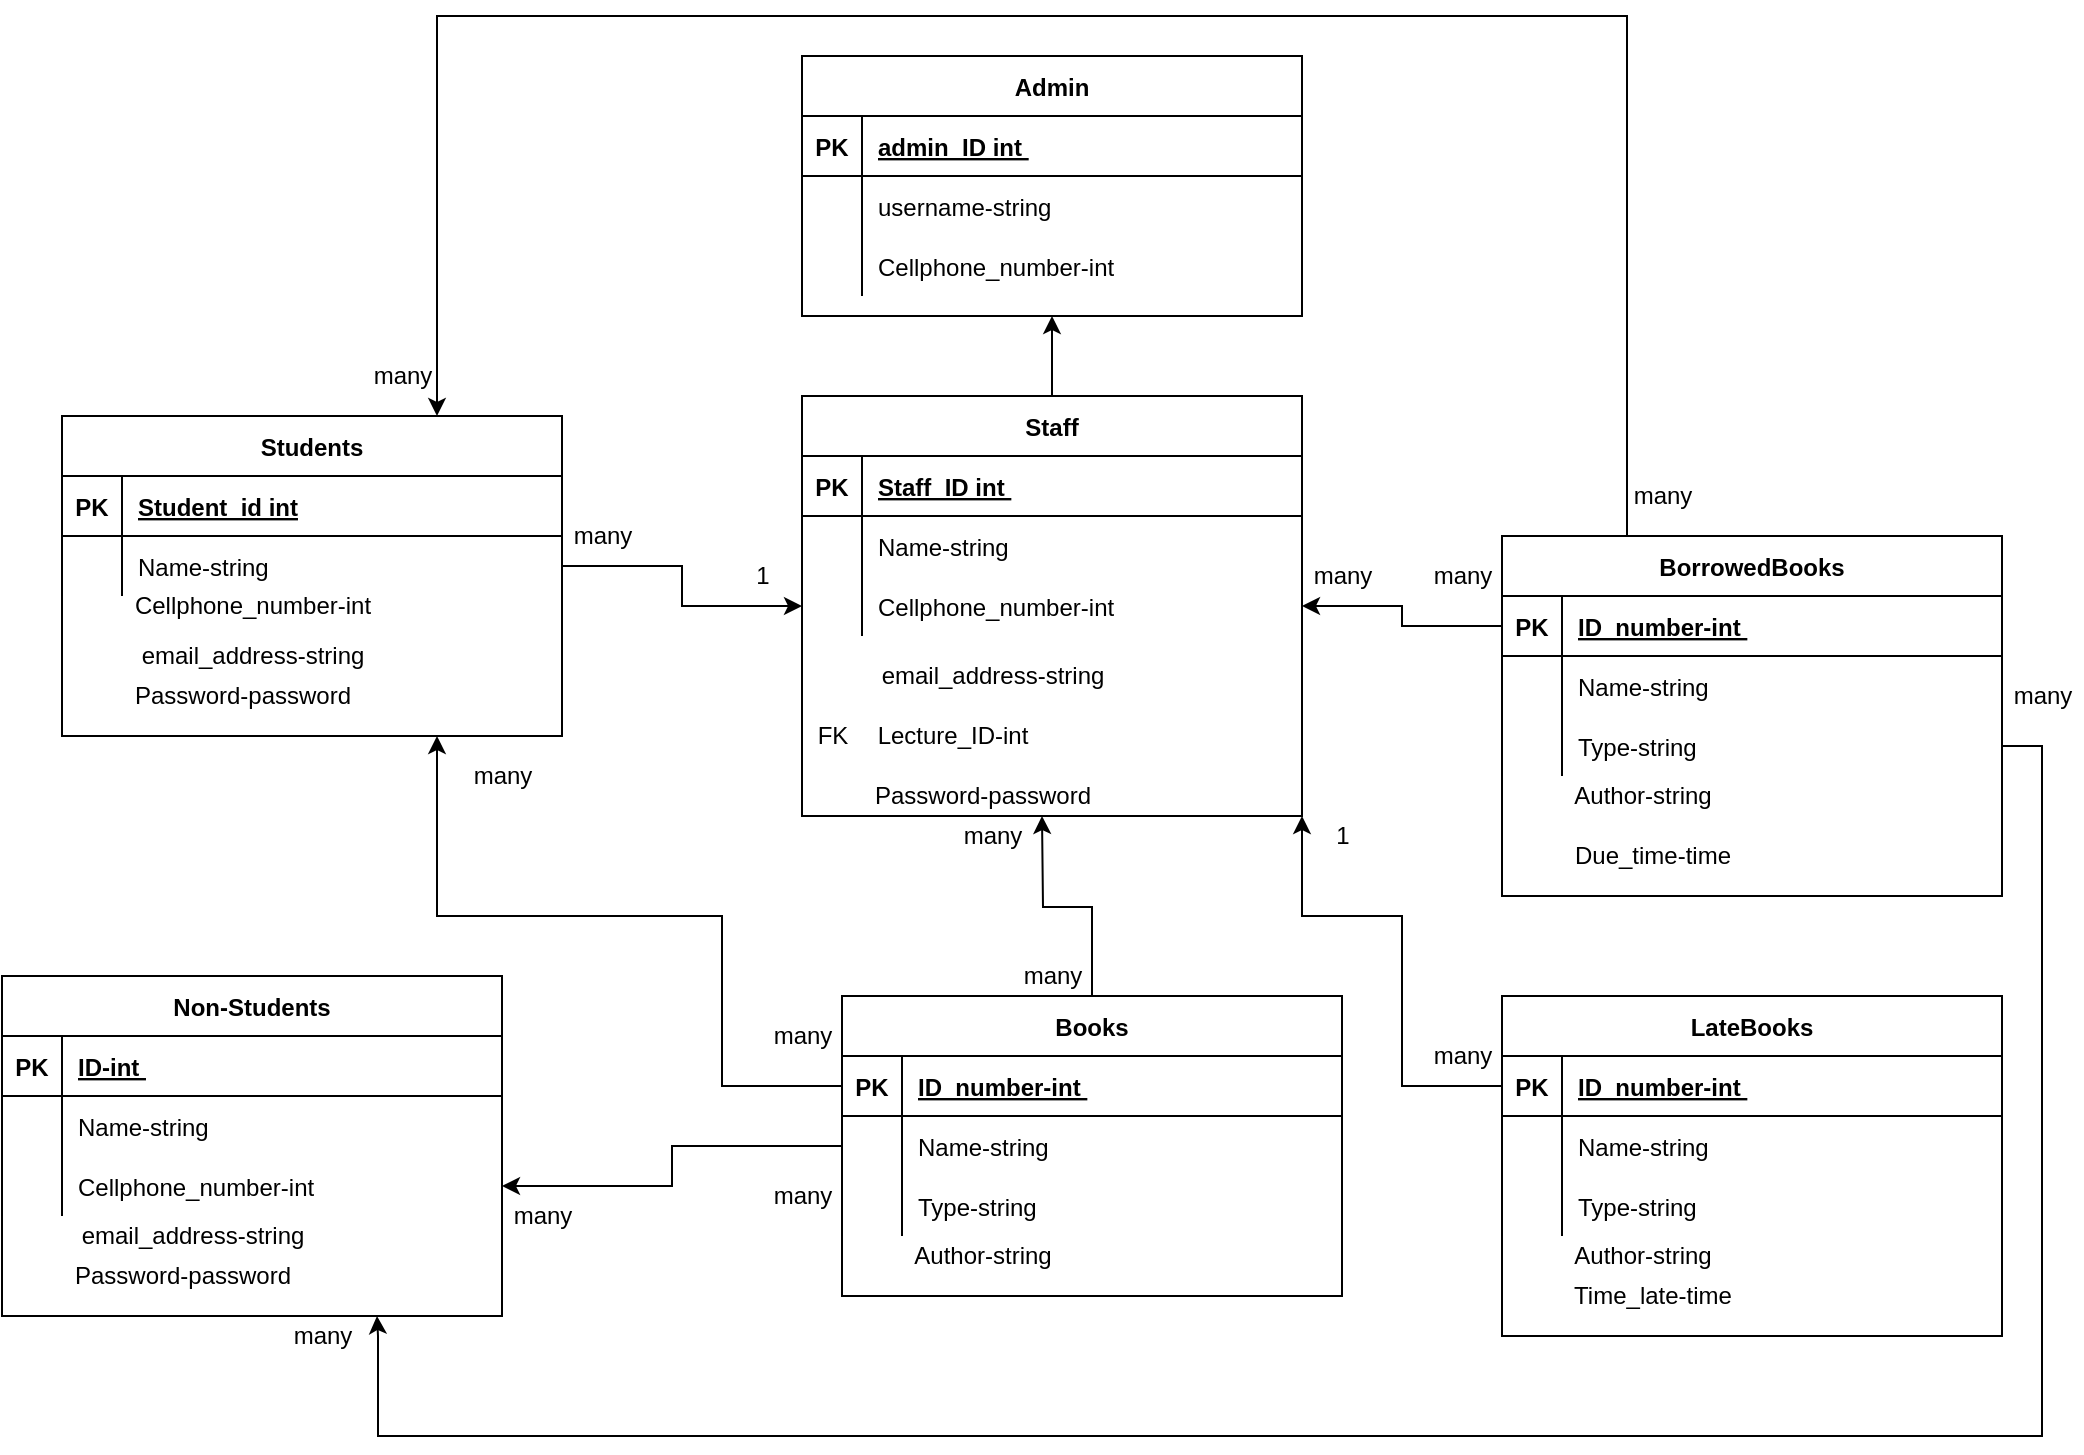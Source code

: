 <mxfile version="13.9.9" type="device"><diagram id="R2lEEEUBdFMjLlhIrx00" name="Page-1"><mxGraphModel dx="852" dy="1634" grid="1" gridSize="10" guides="1" tooltips="1" connect="1" arrows="1" fold="1" page="1" pageScale="1" pageWidth="850" pageHeight="1100" math="0" shadow="0" extFonts="Permanent Marker^https://fonts.googleapis.com/css?family=Permanent+Marker"><root><mxCell id="0"/><mxCell id="1" parent="0"/><mxCell id="MoTxkV0fan6MUDI6t8N7-85" value="" style="edgeStyle=orthogonalEdgeStyle;rounded=0;orthogonalLoop=1;jettySize=auto;html=1;" edge="1" parent="1" source="C-vyLk0tnHw3VtMMgP7b-2" target="MoTxkV0fan6MUDI6t8N7-75"><mxGeometry relative="1" as="geometry"/></mxCell><mxCell id="C-vyLk0tnHw3VtMMgP7b-2" value="Staff" style="shape=table;startSize=30;container=1;collapsible=1;childLayout=tableLayout;fixedRows=1;rowLines=0;fontStyle=1;align=center;resizeLast=1;" parent="1" vertex="1"><mxGeometry x="510" y="110" width="250" height="210" as="geometry"/></mxCell><mxCell id="C-vyLk0tnHw3VtMMgP7b-3" value="" style="shape=partialRectangle;collapsible=0;dropTarget=0;pointerEvents=0;fillColor=none;points=[[0,0.5],[1,0.5]];portConstraint=eastwest;top=0;left=0;right=0;bottom=1;" parent="C-vyLk0tnHw3VtMMgP7b-2" vertex="1"><mxGeometry y="30" width="250" height="30" as="geometry"/></mxCell><mxCell id="C-vyLk0tnHw3VtMMgP7b-4" value="PK" style="shape=partialRectangle;overflow=hidden;connectable=0;fillColor=none;top=0;left=0;bottom=0;right=0;fontStyle=1;" parent="C-vyLk0tnHw3VtMMgP7b-3" vertex="1"><mxGeometry width="30" height="30" as="geometry"/></mxCell><mxCell id="C-vyLk0tnHw3VtMMgP7b-5" value="Staff_ID int " style="shape=partialRectangle;overflow=hidden;connectable=0;fillColor=none;top=0;left=0;bottom=0;right=0;align=left;spacingLeft=6;fontStyle=5;" parent="C-vyLk0tnHw3VtMMgP7b-3" vertex="1"><mxGeometry x="30" width="220" height="30" as="geometry"/></mxCell><mxCell id="C-vyLk0tnHw3VtMMgP7b-6" value="" style="shape=partialRectangle;collapsible=0;dropTarget=0;pointerEvents=0;fillColor=none;points=[[0,0.5],[1,0.5]];portConstraint=eastwest;top=0;left=0;right=0;bottom=0;" parent="C-vyLk0tnHw3VtMMgP7b-2" vertex="1"><mxGeometry y="60" width="250" height="30" as="geometry"/></mxCell><mxCell id="C-vyLk0tnHw3VtMMgP7b-7" value="" style="shape=partialRectangle;overflow=hidden;connectable=0;fillColor=none;top=0;left=0;bottom=0;right=0;" parent="C-vyLk0tnHw3VtMMgP7b-6" vertex="1"><mxGeometry width="30" height="30" as="geometry"/></mxCell><mxCell id="C-vyLk0tnHw3VtMMgP7b-8" value="Name-string" style="shape=partialRectangle;overflow=hidden;connectable=0;fillColor=none;top=0;left=0;bottom=0;right=0;align=left;spacingLeft=6;" parent="C-vyLk0tnHw3VtMMgP7b-6" vertex="1"><mxGeometry x="30" width="220" height="30" as="geometry"/></mxCell><mxCell id="C-vyLk0tnHw3VtMMgP7b-9" value="" style="shape=partialRectangle;collapsible=0;dropTarget=0;pointerEvents=0;fillColor=none;points=[[0,0.5],[1,0.5]];portConstraint=eastwest;top=0;left=0;right=0;bottom=0;" parent="C-vyLk0tnHw3VtMMgP7b-2" vertex="1"><mxGeometry y="90" width="250" height="30" as="geometry"/></mxCell><mxCell id="C-vyLk0tnHw3VtMMgP7b-10" value="" style="shape=partialRectangle;overflow=hidden;connectable=0;fillColor=none;top=0;left=0;bottom=0;right=0;" parent="C-vyLk0tnHw3VtMMgP7b-9" vertex="1"><mxGeometry width="30" height="30" as="geometry"/></mxCell><mxCell id="C-vyLk0tnHw3VtMMgP7b-11" value="Cellphone_number-int" style="shape=partialRectangle;overflow=hidden;connectable=0;fillColor=none;top=0;left=0;bottom=0;right=0;align=left;spacingLeft=6;" parent="C-vyLk0tnHw3VtMMgP7b-9" vertex="1"><mxGeometry x="30" width="220" height="30" as="geometry"/></mxCell><mxCell id="C-vyLk0tnHw3VtMMgP7b-13" value="Non-Students" style="shape=table;startSize=30;container=1;collapsible=1;childLayout=tableLayout;fixedRows=1;rowLines=0;fontStyle=1;align=center;resizeLast=1;" parent="1" vertex="1"><mxGeometry x="110" y="400" width="250" height="170" as="geometry"/></mxCell><mxCell id="C-vyLk0tnHw3VtMMgP7b-14" value="" style="shape=partialRectangle;collapsible=0;dropTarget=0;pointerEvents=0;fillColor=none;points=[[0,0.5],[1,0.5]];portConstraint=eastwest;top=0;left=0;right=0;bottom=1;" parent="C-vyLk0tnHw3VtMMgP7b-13" vertex="1"><mxGeometry y="30" width="250" height="30" as="geometry"/></mxCell><mxCell id="C-vyLk0tnHw3VtMMgP7b-15" value="PK" style="shape=partialRectangle;overflow=hidden;connectable=0;fillColor=none;top=0;left=0;bottom=0;right=0;fontStyle=1;" parent="C-vyLk0tnHw3VtMMgP7b-14" vertex="1"><mxGeometry width="30" height="30" as="geometry"/></mxCell><mxCell id="C-vyLk0tnHw3VtMMgP7b-16" value="ID-int " style="shape=partialRectangle;overflow=hidden;connectable=0;fillColor=none;top=0;left=0;bottom=0;right=0;align=left;spacingLeft=6;fontStyle=5;" parent="C-vyLk0tnHw3VtMMgP7b-14" vertex="1"><mxGeometry x="30" width="220" height="30" as="geometry"/></mxCell><mxCell id="C-vyLk0tnHw3VtMMgP7b-17" value="" style="shape=partialRectangle;collapsible=0;dropTarget=0;pointerEvents=0;fillColor=none;points=[[0,0.5],[1,0.5]];portConstraint=eastwest;top=0;left=0;right=0;bottom=0;" parent="C-vyLk0tnHw3VtMMgP7b-13" vertex="1"><mxGeometry y="60" width="250" height="30" as="geometry"/></mxCell><mxCell id="C-vyLk0tnHw3VtMMgP7b-18" value="" style="shape=partialRectangle;overflow=hidden;connectable=0;fillColor=none;top=0;left=0;bottom=0;right=0;" parent="C-vyLk0tnHw3VtMMgP7b-17" vertex="1"><mxGeometry width="30" height="30" as="geometry"/></mxCell><mxCell id="C-vyLk0tnHw3VtMMgP7b-19" value="Name-string" style="shape=partialRectangle;overflow=hidden;connectable=0;fillColor=none;top=0;left=0;bottom=0;right=0;align=left;spacingLeft=6;" parent="C-vyLk0tnHw3VtMMgP7b-17" vertex="1"><mxGeometry x="30" width="220" height="30" as="geometry"/></mxCell><mxCell id="C-vyLk0tnHw3VtMMgP7b-20" value="" style="shape=partialRectangle;collapsible=0;dropTarget=0;pointerEvents=0;fillColor=none;points=[[0,0.5],[1,0.5]];portConstraint=eastwest;top=0;left=0;right=0;bottom=0;" parent="C-vyLk0tnHw3VtMMgP7b-13" vertex="1"><mxGeometry y="90" width="250" height="30" as="geometry"/></mxCell><mxCell id="C-vyLk0tnHw3VtMMgP7b-21" value="" style="shape=partialRectangle;overflow=hidden;connectable=0;fillColor=none;top=0;left=0;bottom=0;right=0;" parent="C-vyLk0tnHw3VtMMgP7b-20" vertex="1"><mxGeometry width="30" height="30" as="geometry"/></mxCell><mxCell id="C-vyLk0tnHw3VtMMgP7b-22" value="Cellphone_number-int" style="shape=partialRectangle;overflow=hidden;connectable=0;fillColor=none;top=0;left=0;bottom=0;right=0;align=left;spacingLeft=6;" parent="C-vyLk0tnHw3VtMMgP7b-20" vertex="1"><mxGeometry x="30" width="220" height="30" as="geometry"/></mxCell><mxCell id="C-vyLk0tnHw3VtMMgP7b-23" value="Students" style="shape=table;startSize=30;container=1;collapsible=1;childLayout=tableLayout;fixedRows=1;rowLines=0;fontStyle=1;align=center;resizeLast=1;" parent="1" vertex="1"><mxGeometry x="140" y="120" width="250" height="160" as="geometry"/></mxCell><mxCell id="C-vyLk0tnHw3VtMMgP7b-24" value="" style="shape=partialRectangle;collapsible=0;dropTarget=0;pointerEvents=0;fillColor=none;points=[[0,0.5],[1,0.5]];portConstraint=eastwest;top=0;left=0;right=0;bottom=1;" parent="C-vyLk0tnHw3VtMMgP7b-23" vertex="1"><mxGeometry y="30" width="250" height="30" as="geometry"/></mxCell><mxCell id="C-vyLk0tnHw3VtMMgP7b-25" value="PK" style="shape=partialRectangle;overflow=hidden;connectable=0;fillColor=none;top=0;left=0;bottom=0;right=0;fontStyle=1;" parent="C-vyLk0tnHw3VtMMgP7b-24" vertex="1"><mxGeometry width="30" height="30" as="geometry"/></mxCell><mxCell id="C-vyLk0tnHw3VtMMgP7b-26" value="Student_id int" style="shape=partialRectangle;overflow=hidden;connectable=0;fillColor=none;top=0;left=0;bottom=0;right=0;align=left;spacingLeft=6;fontStyle=5;" parent="C-vyLk0tnHw3VtMMgP7b-24" vertex="1"><mxGeometry x="30" width="220" height="30" as="geometry"/></mxCell><mxCell id="C-vyLk0tnHw3VtMMgP7b-27" value="" style="shape=partialRectangle;collapsible=0;dropTarget=0;pointerEvents=0;fillColor=none;points=[[0,0.5],[1,0.5]];portConstraint=eastwest;top=0;left=0;right=0;bottom=0;" parent="C-vyLk0tnHw3VtMMgP7b-23" vertex="1"><mxGeometry y="60" width="250" height="30" as="geometry"/></mxCell><mxCell id="C-vyLk0tnHw3VtMMgP7b-28" value="" style="shape=partialRectangle;overflow=hidden;connectable=0;fillColor=none;top=0;left=0;bottom=0;right=0;" parent="C-vyLk0tnHw3VtMMgP7b-27" vertex="1"><mxGeometry width="30" height="30" as="geometry"/></mxCell><mxCell id="C-vyLk0tnHw3VtMMgP7b-29" value="Name-string" style="shape=partialRectangle;overflow=hidden;connectable=0;fillColor=none;top=0;left=0;bottom=0;right=0;align=left;spacingLeft=6;" parent="C-vyLk0tnHw3VtMMgP7b-27" vertex="1"><mxGeometry x="30" width="220" height="30" as="geometry"/></mxCell><mxCell id="MoTxkV0fan6MUDI6t8N7-1" value="Cellphone_number-int" style="text;html=1;align=center;verticalAlign=middle;resizable=0;points=[];autosize=1;" vertex="1" parent="1"><mxGeometry x="170" y="205" width="130" height="20" as="geometry"/></mxCell><mxCell id="MoTxkV0fan6MUDI6t8N7-2" value="email_address-string" style="text;html=1;align=center;verticalAlign=middle;resizable=0;points=[];autosize=1;" vertex="1" parent="1"><mxGeometry x="170" y="230" width="130" height="20" as="geometry"/></mxCell><mxCell id="MoTxkV0fan6MUDI6t8N7-4" value="email_address-string" style="text;html=1;align=center;verticalAlign=middle;resizable=0;points=[];autosize=1;" vertex="1" parent="1"><mxGeometry x="540" y="240" width="130" height="20" as="geometry"/></mxCell><mxCell id="MoTxkV0fan6MUDI6t8N7-5" value="Lecture_ID-int" style="text;html=1;align=center;verticalAlign=middle;resizable=0;points=[];autosize=1;" vertex="1" parent="1"><mxGeometry x="540" y="270" width="90" height="20" as="geometry"/></mxCell><mxCell id="MoTxkV0fan6MUDI6t8N7-6" value="FK" style="text;html=1;align=center;verticalAlign=middle;resizable=0;points=[];autosize=1;" vertex="1" parent="1"><mxGeometry x="510" y="270" width="30" height="20" as="geometry"/></mxCell><mxCell id="MoTxkV0fan6MUDI6t8N7-7" value="email_address-string" style="text;html=1;align=center;verticalAlign=middle;resizable=0;points=[];autosize=1;" vertex="1" parent="1"><mxGeometry x="140" y="520" width="130" height="20" as="geometry"/></mxCell><mxCell id="MoTxkV0fan6MUDI6t8N7-50" style="edgeStyle=orthogonalEdgeStyle;rounded=0;orthogonalLoop=1;jettySize=auto;html=1;exitX=0.5;exitY=0;exitDx=0;exitDy=0;" edge="1" parent="1" source="MoTxkV0fan6MUDI6t8N7-9"><mxGeometry relative="1" as="geometry"><mxPoint x="630" y="320" as="targetPoint"/></mxGeometry></mxCell><mxCell id="MoTxkV0fan6MUDI6t8N7-9" value="Books" style="shape=table;startSize=30;container=1;collapsible=1;childLayout=tableLayout;fixedRows=1;rowLines=0;fontStyle=1;align=center;resizeLast=1;" vertex="1" parent="1"><mxGeometry x="530" y="410" width="250" height="150" as="geometry"/></mxCell><mxCell id="MoTxkV0fan6MUDI6t8N7-10" value="" style="shape=partialRectangle;collapsible=0;dropTarget=0;pointerEvents=0;fillColor=none;points=[[0,0.5],[1,0.5]];portConstraint=eastwest;top=0;left=0;right=0;bottom=1;" vertex="1" parent="MoTxkV0fan6MUDI6t8N7-9"><mxGeometry y="30" width="250" height="30" as="geometry"/></mxCell><mxCell id="MoTxkV0fan6MUDI6t8N7-11" value="PK" style="shape=partialRectangle;overflow=hidden;connectable=0;fillColor=none;top=0;left=0;bottom=0;right=0;fontStyle=1;" vertex="1" parent="MoTxkV0fan6MUDI6t8N7-10"><mxGeometry width="30" height="30" as="geometry"/></mxCell><mxCell id="MoTxkV0fan6MUDI6t8N7-12" value="ID_number-int " style="shape=partialRectangle;overflow=hidden;connectable=0;fillColor=none;top=0;left=0;bottom=0;right=0;align=left;spacingLeft=6;fontStyle=5;" vertex="1" parent="MoTxkV0fan6MUDI6t8N7-10"><mxGeometry x="30" width="220" height="30" as="geometry"/></mxCell><mxCell id="MoTxkV0fan6MUDI6t8N7-13" value="" style="shape=partialRectangle;collapsible=0;dropTarget=0;pointerEvents=0;fillColor=none;points=[[0,0.5],[1,0.5]];portConstraint=eastwest;top=0;left=0;right=0;bottom=0;" vertex="1" parent="MoTxkV0fan6MUDI6t8N7-9"><mxGeometry y="60" width="250" height="30" as="geometry"/></mxCell><mxCell id="MoTxkV0fan6MUDI6t8N7-14" value="" style="shape=partialRectangle;overflow=hidden;connectable=0;fillColor=none;top=0;left=0;bottom=0;right=0;" vertex="1" parent="MoTxkV0fan6MUDI6t8N7-13"><mxGeometry width="30" height="30" as="geometry"/></mxCell><mxCell id="MoTxkV0fan6MUDI6t8N7-15" value="Name-string" style="shape=partialRectangle;overflow=hidden;connectable=0;fillColor=none;top=0;left=0;bottom=0;right=0;align=left;spacingLeft=6;" vertex="1" parent="MoTxkV0fan6MUDI6t8N7-13"><mxGeometry x="30" width="220" height="30" as="geometry"/></mxCell><mxCell id="MoTxkV0fan6MUDI6t8N7-16" value="" style="shape=partialRectangle;collapsible=0;dropTarget=0;pointerEvents=0;fillColor=none;points=[[0,0.5],[1,0.5]];portConstraint=eastwest;top=0;left=0;right=0;bottom=0;" vertex="1" parent="MoTxkV0fan6MUDI6t8N7-9"><mxGeometry y="90" width="250" height="30" as="geometry"/></mxCell><mxCell id="MoTxkV0fan6MUDI6t8N7-17" value="" style="shape=partialRectangle;overflow=hidden;connectable=0;fillColor=none;top=0;left=0;bottom=0;right=0;" vertex="1" parent="MoTxkV0fan6MUDI6t8N7-16"><mxGeometry width="30" height="30" as="geometry"/></mxCell><mxCell id="MoTxkV0fan6MUDI6t8N7-18" value="Type-string" style="shape=partialRectangle;overflow=hidden;connectable=0;fillColor=none;top=0;left=0;bottom=0;right=0;align=left;spacingLeft=6;" vertex="1" parent="MoTxkV0fan6MUDI6t8N7-16"><mxGeometry x="30" width="220" height="30" as="geometry"/></mxCell><mxCell id="MoTxkV0fan6MUDI6t8N7-20" value="Author-string" style="text;html=1;align=center;verticalAlign=middle;resizable=0;points=[];autosize=1;" vertex="1" parent="1"><mxGeometry x="560" y="530" width="80" height="20" as="geometry"/></mxCell><mxCell id="MoTxkV0fan6MUDI6t8N7-22" value="LateBooks" style="shape=table;startSize=30;container=1;collapsible=1;childLayout=tableLayout;fixedRows=1;rowLines=0;fontStyle=1;align=center;resizeLast=1;" vertex="1" parent="1"><mxGeometry x="860" y="410" width="250" height="170" as="geometry"/></mxCell><mxCell id="MoTxkV0fan6MUDI6t8N7-23" value="" style="shape=partialRectangle;collapsible=0;dropTarget=0;pointerEvents=0;fillColor=none;points=[[0,0.5],[1,0.5]];portConstraint=eastwest;top=0;left=0;right=0;bottom=1;" vertex="1" parent="MoTxkV0fan6MUDI6t8N7-22"><mxGeometry y="30" width="250" height="30" as="geometry"/></mxCell><mxCell id="MoTxkV0fan6MUDI6t8N7-24" value="PK" style="shape=partialRectangle;overflow=hidden;connectable=0;fillColor=none;top=0;left=0;bottom=0;right=0;fontStyle=1;" vertex="1" parent="MoTxkV0fan6MUDI6t8N7-23"><mxGeometry width="30" height="30" as="geometry"/></mxCell><mxCell id="MoTxkV0fan6MUDI6t8N7-25" value="ID_number-int " style="shape=partialRectangle;overflow=hidden;connectable=0;fillColor=none;top=0;left=0;bottom=0;right=0;align=left;spacingLeft=6;fontStyle=5;" vertex="1" parent="MoTxkV0fan6MUDI6t8N7-23"><mxGeometry x="30" width="220" height="30" as="geometry"/></mxCell><mxCell id="MoTxkV0fan6MUDI6t8N7-26" value="" style="shape=partialRectangle;collapsible=0;dropTarget=0;pointerEvents=0;fillColor=none;points=[[0,0.5],[1,0.5]];portConstraint=eastwest;top=0;left=0;right=0;bottom=0;" vertex="1" parent="MoTxkV0fan6MUDI6t8N7-22"><mxGeometry y="60" width="250" height="30" as="geometry"/></mxCell><mxCell id="MoTxkV0fan6MUDI6t8N7-27" value="" style="shape=partialRectangle;overflow=hidden;connectable=0;fillColor=none;top=0;left=0;bottom=0;right=0;" vertex="1" parent="MoTxkV0fan6MUDI6t8N7-26"><mxGeometry width="30" height="30" as="geometry"/></mxCell><mxCell id="MoTxkV0fan6MUDI6t8N7-28" value="Name-string" style="shape=partialRectangle;overflow=hidden;connectable=0;fillColor=none;top=0;left=0;bottom=0;right=0;align=left;spacingLeft=6;" vertex="1" parent="MoTxkV0fan6MUDI6t8N7-26"><mxGeometry x="30" width="220" height="30" as="geometry"/></mxCell><mxCell id="MoTxkV0fan6MUDI6t8N7-29" value="" style="shape=partialRectangle;collapsible=0;dropTarget=0;pointerEvents=0;fillColor=none;points=[[0,0.5],[1,0.5]];portConstraint=eastwest;top=0;left=0;right=0;bottom=0;" vertex="1" parent="MoTxkV0fan6MUDI6t8N7-22"><mxGeometry y="90" width="250" height="30" as="geometry"/></mxCell><mxCell id="MoTxkV0fan6MUDI6t8N7-30" value="" style="shape=partialRectangle;overflow=hidden;connectable=0;fillColor=none;top=0;left=0;bottom=0;right=0;" vertex="1" parent="MoTxkV0fan6MUDI6t8N7-29"><mxGeometry width="30" height="30" as="geometry"/></mxCell><mxCell id="MoTxkV0fan6MUDI6t8N7-31" value="Type-string" style="shape=partialRectangle;overflow=hidden;connectable=0;fillColor=none;top=0;left=0;bottom=0;right=0;align=left;spacingLeft=6;" vertex="1" parent="MoTxkV0fan6MUDI6t8N7-29"><mxGeometry x="30" width="220" height="30" as="geometry"/></mxCell><mxCell id="MoTxkV0fan6MUDI6t8N7-54" style="edgeStyle=orthogonalEdgeStyle;rounded=0;orthogonalLoop=1;jettySize=auto;html=1;exitX=0.25;exitY=0;exitDx=0;exitDy=0;entryX=0.75;entryY=0;entryDx=0;entryDy=0;" edge="1" parent="1" source="MoTxkV0fan6MUDI6t8N7-33" target="C-vyLk0tnHw3VtMMgP7b-23"><mxGeometry relative="1" as="geometry"><Array as="points"><mxPoint x="923" y="-80"/><mxPoint x="328" y="-80"/></Array></mxGeometry></mxCell><mxCell id="MoTxkV0fan6MUDI6t8N7-33" value="BorrowedBooks" style="shape=table;startSize=30;container=1;collapsible=1;childLayout=tableLayout;fixedRows=1;rowLines=0;fontStyle=1;align=center;resizeLast=1;" vertex="1" parent="1"><mxGeometry x="860" y="180" width="250" height="180" as="geometry"/></mxCell><mxCell id="MoTxkV0fan6MUDI6t8N7-34" value="" style="shape=partialRectangle;collapsible=0;dropTarget=0;pointerEvents=0;fillColor=none;points=[[0,0.5],[1,0.5]];portConstraint=eastwest;top=0;left=0;right=0;bottom=1;" vertex="1" parent="MoTxkV0fan6MUDI6t8N7-33"><mxGeometry y="30" width="250" height="30" as="geometry"/></mxCell><mxCell id="MoTxkV0fan6MUDI6t8N7-35" value="PK" style="shape=partialRectangle;overflow=hidden;connectable=0;fillColor=none;top=0;left=0;bottom=0;right=0;fontStyle=1;" vertex="1" parent="MoTxkV0fan6MUDI6t8N7-34"><mxGeometry width="30" height="30" as="geometry"/></mxCell><mxCell id="MoTxkV0fan6MUDI6t8N7-36" value="ID_number-int " style="shape=partialRectangle;overflow=hidden;connectable=0;fillColor=none;top=0;left=0;bottom=0;right=0;align=left;spacingLeft=6;fontStyle=5;" vertex="1" parent="MoTxkV0fan6MUDI6t8N7-34"><mxGeometry x="30" width="220" height="30" as="geometry"/></mxCell><mxCell id="MoTxkV0fan6MUDI6t8N7-37" value="" style="shape=partialRectangle;collapsible=0;dropTarget=0;pointerEvents=0;fillColor=none;points=[[0,0.5],[1,0.5]];portConstraint=eastwest;top=0;left=0;right=0;bottom=0;" vertex="1" parent="MoTxkV0fan6MUDI6t8N7-33"><mxGeometry y="60" width="250" height="30" as="geometry"/></mxCell><mxCell id="MoTxkV0fan6MUDI6t8N7-38" value="" style="shape=partialRectangle;overflow=hidden;connectable=0;fillColor=none;top=0;left=0;bottom=0;right=0;" vertex="1" parent="MoTxkV0fan6MUDI6t8N7-37"><mxGeometry width="30" height="30" as="geometry"/></mxCell><mxCell id="MoTxkV0fan6MUDI6t8N7-39" value="Name-string" style="shape=partialRectangle;overflow=hidden;connectable=0;fillColor=none;top=0;left=0;bottom=0;right=0;align=left;spacingLeft=6;" vertex="1" parent="MoTxkV0fan6MUDI6t8N7-37"><mxGeometry x="30" width="220" height="30" as="geometry"/></mxCell><mxCell id="MoTxkV0fan6MUDI6t8N7-40" value="" style="shape=partialRectangle;collapsible=0;dropTarget=0;pointerEvents=0;fillColor=none;points=[[0,0.5],[1,0.5]];portConstraint=eastwest;top=0;left=0;right=0;bottom=0;" vertex="1" parent="MoTxkV0fan6MUDI6t8N7-33"><mxGeometry y="90" width="250" height="30" as="geometry"/></mxCell><mxCell id="MoTxkV0fan6MUDI6t8N7-41" value="" style="shape=partialRectangle;overflow=hidden;connectable=0;fillColor=none;top=0;left=0;bottom=0;right=0;" vertex="1" parent="MoTxkV0fan6MUDI6t8N7-40"><mxGeometry width="30" height="30" as="geometry"/></mxCell><mxCell id="MoTxkV0fan6MUDI6t8N7-42" value="Type-string" style="shape=partialRectangle;overflow=hidden;connectable=0;fillColor=none;top=0;left=0;bottom=0;right=0;align=left;spacingLeft=6;" vertex="1" parent="MoTxkV0fan6MUDI6t8N7-40"><mxGeometry x="30" width="220" height="30" as="geometry"/></mxCell><mxCell id="MoTxkV0fan6MUDI6t8N7-44" value="Author-string" style="text;html=1;align=center;verticalAlign=middle;resizable=0;points=[];autosize=1;" vertex="1" parent="1"><mxGeometry x="890" y="300" width="80" height="20" as="geometry"/></mxCell><mxCell id="MoTxkV0fan6MUDI6t8N7-45" value="Author-string" style="text;html=1;align=center;verticalAlign=middle;resizable=0;points=[];autosize=1;" vertex="1" parent="1"><mxGeometry x="890" y="530" width="80" height="20" as="geometry"/></mxCell><mxCell id="MoTxkV0fan6MUDI6t8N7-46" value="Due_time-time" style="text;html=1;align=center;verticalAlign=middle;resizable=0;points=[];autosize=1;" vertex="1" parent="1"><mxGeometry x="890" y="330" width="90" height="20" as="geometry"/></mxCell><mxCell id="MoTxkV0fan6MUDI6t8N7-49" value="Time_late-time" style="text;html=1;align=center;verticalAlign=middle;resizable=0;points=[];autosize=1;" vertex="1" parent="1"><mxGeometry x="890" y="550" width="90" height="20" as="geometry"/></mxCell><mxCell id="MoTxkV0fan6MUDI6t8N7-51" style="edgeStyle=orthogonalEdgeStyle;rounded=0;orthogonalLoop=1;jettySize=auto;html=1;exitX=0;exitY=0.5;exitDx=0;exitDy=0;entryX=1;entryY=0.5;entryDx=0;entryDy=0;" edge="1" parent="1" source="MoTxkV0fan6MUDI6t8N7-13" target="C-vyLk0tnHw3VtMMgP7b-20"><mxGeometry relative="1" as="geometry"/></mxCell><mxCell id="MoTxkV0fan6MUDI6t8N7-52" style="edgeStyle=orthogonalEdgeStyle;rounded=0;orthogonalLoop=1;jettySize=auto;html=1;exitX=0;exitY=0.5;exitDx=0;exitDy=0;entryX=0.75;entryY=1;entryDx=0;entryDy=0;" edge="1" parent="1" source="MoTxkV0fan6MUDI6t8N7-10" target="C-vyLk0tnHw3VtMMgP7b-23"><mxGeometry relative="1" as="geometry"><Array as="points"><mxPoint x="470" y="455"/><mxPoint x="470" y="370"/><mxPoint x="328" y="370"/></Array></mxGeometry></mxCell><mxCell id="MoTxkV0fan6MUDI6t8N7-53" style="edgeStyle=orthogonalEdgeStyle;rounded=0;orthogonalLoop=1;jettySize=auto;html=1;exitX=0;exitY=0.5;exitDx=0;exitDy=0;entryX=1;entryY=0.5;entryDx=0;entryDy=0;" edge="1" parent="1" source="MoTxkV0fan6MUDI6t8N7-34" target="C-vyLk0tnHw3VtMMgP7b-9"><mxGeometry relative="1" as="geometry"/></mxCell><mxCell id="MoTxkV0fan6MUDI6t8N7-55" style="edgeStyle=orthogonalEdgeStyle;rounded=0;orthogonalLoop=1;jettySize=auto;html=1;exitX=0;exitY=0.5;exitDx=0;exitDy=0;entryX=1;entryY=1;entryDx=0;entryDy=0;" edge="1" parent="1" source="MoTxkV0fan6MUDI6t8N7-23" target="C-vyLk0tnHw3VtMMgP7b-2"><mxGeometry relative="1" as="geometry"><Array as="points"><mxPoint x="810" y="455"/><mxPoint x="810" y="370"/><mxPoint x="760" y="370"/></Array></mxGeometry></mxCell><mxCell id="MoTxkV0fan6MUDI6t8N7-56" style="edgeStyle=orthogonalEdgeStyle;rounded=0;orthogonalLoop=1;jettySize=auto;html=1;exitX=1;exitY=0.5;exitDx=0;exitDy=0;entryX=0.75;entryY=1;entryDx=0;entryDy=0;" edge="1" parent="1" source="MoTxkV0fan6MUDI6t8N7-40" target="C-vyLk0tnHw3VtMMgP7b-13"><mxGeometry relative="1" as="geometry"><Array as="points"><mxPoint x="1130" y="285"/><mxPoint x="1130" y="630"/><mxPoint x="298" y="630"/><mxPoint x="298" y="580"/></Array></mxGeometry></mxCell><mxCell id="MoTxkV0fan6MUDI6t8N7-57" value="many" style="text;html=1;align=center;verticalAlign=middle;resizable=0;points=[];autosize=1;" vertex="1" parent="1"><mxGeometry x="920" y="150" width="40" height="20" as="geometry"/></mxCell><mxCell id="MoTxkV0fan6MUDI6t8N7-58" value="many" style="text;html=1;align=center;verticalAlign=middle;resizable=0;points=[];autosize=1;" vertex="1" parent="1"><mxGeometry x="290" y="90" width="40" height="20" as="geometry"/></mxCell><mxCell id="MoTxkV0fan6MUDI6t8N7-59" value="many" style="text;html=1;align=center;verticalAlign=middle;resizable=0;points=[];autosize=1;" vertex="1" parent="1"><mxGeometry x="585" y="320" width="40" height="20" as="geometry"/></mxCell><mxCell id="MoTxkV0fan6MUDI6t8N7-60" value="many" style="text;html=1;align=center;verticalAlign=middle;resizable=0;points=[];autosize=1;" vertex="1" parent="1"><mxGeometry x="615" y="390" width="40" height="20" as="geometry"/></mxCell><mxCell id="MoTxkV0fan6MUDI6t8N7-61" value="many" style="text;html=1;align=center;verticalAlign=middle;resizable=0;points=[];autosize=1;" vertex="1" parent="1"><mxGeometry x="820" y="430" width="40" height="20" as="geometry"/></mxCell><mxCell id="MoTxkV0fan6MUDI6t8N7-62" value="1" style="text;html=1;align=center;verticalAlign=middle;resizable=0;points=[];autosize=1;" vertex="1" parent="1"><mxGeometry x="770" y="320" width="20" height="20" as="geometry"/></mxCell><mxCell id="MoTxkV0fan6MUDI6t8N7-63" value="many" style="text;html=1;align=center;verticalAlign=middle;resizable=0;points=[];autosize=1;" vertex="1" parent="1"><mxGeometry x="490" y="420" width="40" height="20" as="geometry"/></mxCell><mxCell id="MoTxkV0fan6MUDI6t8N7-65" value="many" style="text;html=1;align=center;verticalAlign=middle;resizable=0;points=[];autosize=1;" vertex="1" parent="1"><mxGeometry x="340" y="290" width="40" height="20" as="geometry"/></mxCell><mxCell id="MoTxkV0fan6MUDI6t8N7-66" value="many" style="text;html=1;align=center;verticalAlign=middle;resizable=0;points=[];autosize=1;" vertex="1" parent="1"><mxGeometry x="490" y="500" width="40" height="20" as="geometry"/></mxCell><mxCell id="MoTxkV0fan6MUDI6t8N7-67" value="many" style="text;html=1;align=center;verticalAlign=middle;resizable=0;points=[];autosize=1;" vertex="1" parent="1"><mxGeometry x="360" y="510" width="40" height="20" as="geometry"/></mxCell><mxCell id="MoTxkV0fan6MUDI6t8N7-68" value="many" style="text;html=1;align=center;verticalAlign=middle;resizable=0;points=[];autosize=1;" vertex="1" parent="1"><mxGeometry x="250" y="570" width="40" height="20" as="geometry"/></mxCell><mxCell id="MoTxkV0fan6MUDI6t8N7-69" value="many" style="text;html=1;align=center;verticalAlign=middle;resizable=0;points=[];autosize=1;" vertex="1" parent="1"><mxGeometry x="1110" y="250" width="40" height="20" as="geometry"/></mxCell><mxCell id="MoTxkV0fan6MUDI6t8N7-70" value="many" style="text;html=1;align=center;verticalAlign=middle;resizable=0;points=[];autosize=1;" vertex="1" parent="1"><mxGeometry x="820" y="190" width="40" height="20" as="geometry"/></mxCell><mxCell id="MoTxkV0fan6MUDI6t8N7-71" value="many" style="text;html=1;align=center;verticalAlign=middle;resizable=0;points=[];autosize=1;" vertex="1" parent="1"><mxGeometry x="760" y="190" width="40" height="20" as="geometry"/></mxCell><mxCell id="MoTxkV0fan6MUDI6t8N7-72" style="edgeStyle=orthogonalEdgeStyle;rounded=0;orthogonalLoop=1;jettySize=auto;html=1;exitX=1;exitY=0.5;exitDx=0;exitDy=0;entryX=0;entryY=0.5;entryDx=0;entryDy=0;" edge="1" parent="1" source="C-vyLk0tnHw3VtMMgP7b-27" target="C-vyLk0tnHw3VtMMgP7b-9"><mxGeometry relative="1" as="geometry"/></mxCell><mxCell id="MoTxkV0fan6MUDI6t8N7-73" value="many" style="text;html=1;align=center;verticalAlign=middle;resizable=0;points=[];autosize=1;" vertex="1" parent="1"><mxGeometry x="390" y="170" width="40" height="20" as="geometry"/></mxCell><mxCell id="MoTxkV0fan6MUDI6t8N7-74" value="1" style="text;html=1;align=center;verticalAlign=middle;resizable=0;points=[];autosize=1;" vertex="1" parent="1"><mxGeometry x="480" y="190" width="20" height="20" as="geometry"/></mxCell><mxCell id="MoTxkV0fan6MUDI6t8N7-75" value="Admin" style="shape=table;startSize=30;container=1;collapsible=1;childLayout=tableLayout;fixedRows=1;rowLines=0;fontStyle=1;align=center;resizeLast=1;" vertex="1" parent="1"><mxGeometry x="510" y="-60" width="250" height="130" as="geometry"/></mxCell><mxCell id="MoTxkV0fan6MUDI6t8N7-76" value="" style="shape=partialRectangle;collapsible=0;dropTarget=0;pointerEvents=0;fillColor=none;points=[[0,0.5],[1,0.5]];portConstraint=eastwest;top=0;left=0;right=0;bottom=1;" vertex="1" parent="MoTxkV0fan6MUDI6t8N7-75"><mxGeometry y="30" width="250" height="30" as="geometry"/></mxCell><mxCell id="MoTxkV0fan6MUDI6t8N7-77" value="PK" style="shape=partialRectangle;overflow=hidden;connectable=0;fillColor=none;top=0;left=0;bottom=0;right=0;fontStyle=1;" vertex="1" parent="MoTxkV0fan6MUDI6t8N7-76"><mxGeometry width="30" height="30" as="geometry"/></mxCell><mxCell id="MoTxkV0fan6MUDI6t8N7-78" value="admin_ID int " style="shape=partialRectangle;overflow=hidden;connectable=0;fillColor=none;top=0;left=0;bottom=0;right=0;align=left;spacingLeft=6;fontStyle=5;" vertex="1" parent="MoTxkV0fan6MUDI6t8N7-76"><mxGeometry x="30" width="220" height="30" as="geometry"/></mxCell><mxCell id="MoTxkV0fan6MUDI6t8N7-79" value="" style="shape=partialRectangle;collapsible=0;dropTarget=0;pointerEvents=0;fillColor=none;points=[[0,0.5],[1,0.5]];portConstraint=eastwest;top=0;left=0;right=0;bottom=0;" vertex="1" parent="MoTxkV0fan6MUDI6t8N7-75"><mxGeometry y="60" width="250" height="30" as="geometry"/></mxCell><mxCell id="MoTxkV0fan6MUDI6t8N7-80" value="" style="shape=partialRectangle;overflow=hidden;connectable=0;fillColor=none;top=0;left=0;bottom=0;right=0;" vertex="1" parent="MoTxkV0fan6MUDI6t8N7-79"><mxGeometry width="30" height="30" as="geometry"/></mxCell><mxCell id="MoTxkV0fan6MUDI6t8N7-81" value="username-string" style="shape=partialRectangle;overflow=hidden;connectable=0;fillColor=none;top=0;left=0;bottom=0;right=0;align=left;spacingLeft=6;" vertex="1" parent="MoTxkV0fan6MUDI6t8N7-79"><mxGeometry x="30" width="220" height="30" as="geometry"/></mxCell><mxCell id="MoTxkV0fan6MUDI6t8N7-82" value="" style="shape=partialRectangle;collapsible=0;dropTarget=0;pointerEvents=0;fillColor=none;points=[[0,0.5],[1,0.5]];portConstraint=eastwest;top=0;left=0;right=0;bottom=0;" vertex="1" parent="MoTxkV0fan6MUDI6t8N7-75"><mxGeometry y="90" width="250" height="30" as="geometry"/></mxCell><mxCell id="MoTxkV0fan6MUDI6t8N7-83" value="" style="shape=partialRectangle;overflow=hidden;connectable=0;fillColor=none;top=0;left=0;bottom=0;right=0;" vertex="1" parent="MoTxkV0fan6MUDI6t8N7-82"><mxGeometry width="30" height="30" as="geometry"/></mxCell><mxCell id="MoTxkV0fan6MUDI6t8N7-84" value="Cellphone_number-int" style="shape=partialRectangle;overflow=hidden;connectable=0;fillColor=none;top=0;left=0;bottom=0;right=0;align=left;spacingLeft=6;" vertex="1" parent="MoTxkV0fan6MUDI6t8N7-82"><mxGeometry x="30" width="220" height="30" as="geometry"/></mxCell><mxCell id="MoTxkV0fan6MUDI6t8N7-86" value="Password-password" style="text;html=1;align=center;verticalAlign=middle;resizable=0;points=[];autosize=1;" vertex="1" parent="1"><mxGeometry x="170" y="250" width="120" height="20" as="geometry"/></mxCell><mxCell id="MoTxkV0fan6MUDI6t8N7-87" value="Password-password" style="text;html=1;align=center;verticalAlign=middle;resizable=0;points=[];autosize=1;" vertex="1" parent="1"><mxGeometry x="140" y="540" width="120" height="20" as="geometry"/></mxCell><mxCell id="MoTxkV0fan6MUDI6t8N7-88" value="Password-password" style="text;html=1;align=center;verticalAlign=middle;resizable=0;points=[];autosize=1;" vertex="1" parent="1"><mxGeometry x="540" y="300" width="120" height="20" as="geometry"/></mxCell></root></mxGraphModel></diagram></mxfile>